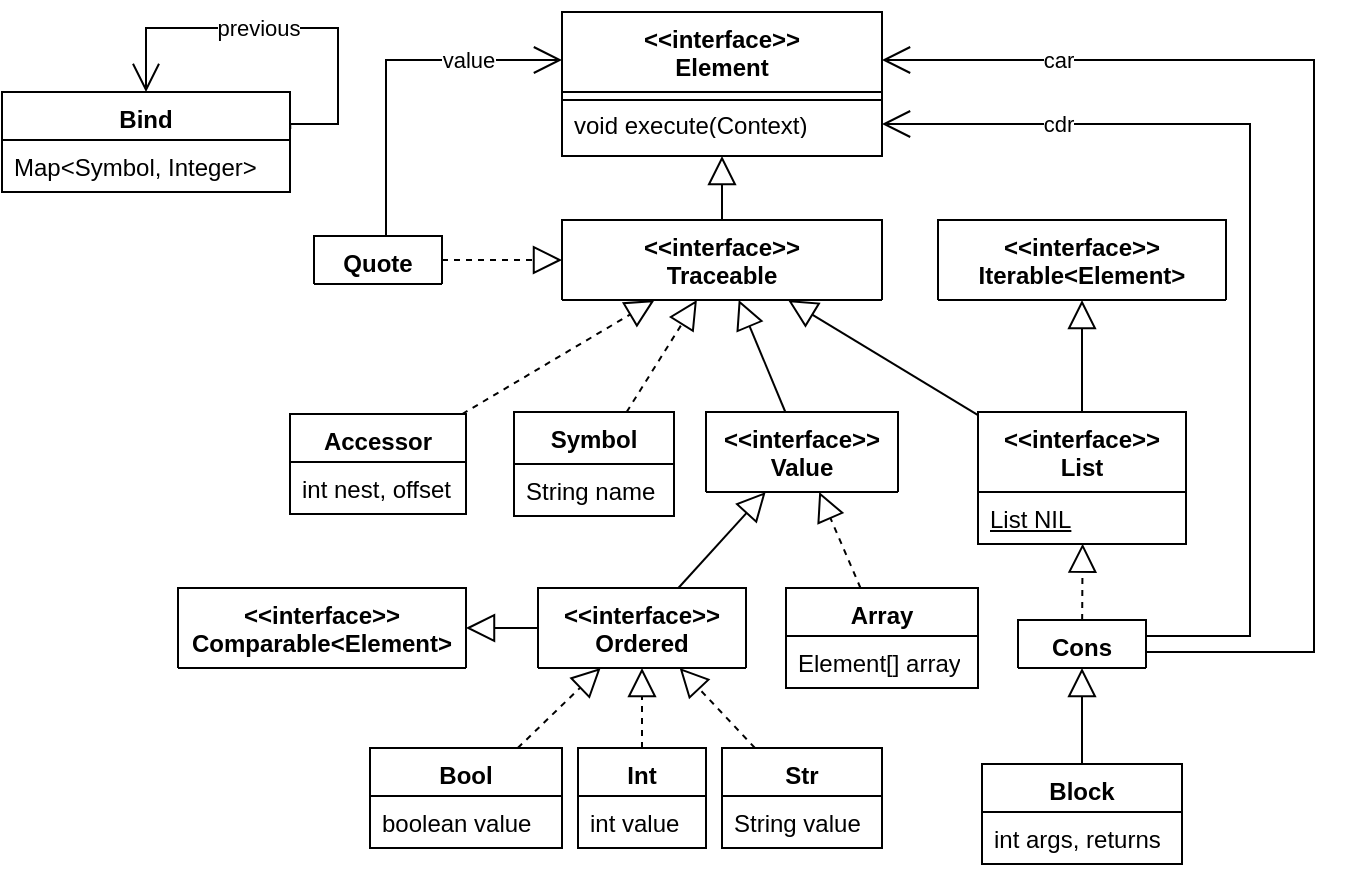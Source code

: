 <mxfile version="22.0.3" type="device" pages="3">
  <diagram id="C5RBs43oDa-KdzZeNtuy" name="クラス図">
    <mxGraphModel dx="714" dy="418" grid="1" gridSize="8" guides="1" tooltips="1" connect="1" arrows="1" fold="1" page="1" pageScale="1" pageWidth="827" pageHeight="1169" math="0" shadow="0">
      <root>
        <mxCell id="WIyWlLk6GJQsqaUBKTNV-0" />
        <mxCell id="WIyWlLk6GJQsqaUBKTNV-1" parent="WIyWlLk6GJQsqaUBKTNV-0" />
        <mxCell id="zkfFHV4jXpPFQw0GAbJ--0" value="&lt;&lt;interface&gt;&gt;&#xa;Element" style="swimlane;fontStyle=1;align=center;verticalAlign=top;childLayout=stackLayout;horizontal=1;startSize=40;horizontalStack=0;resizeParent=1;resizeLast=0;collapsible=1;marginBottom=0;rounded=0;shadow=0;strokeWidth=1;" parent="WIyWlLk6GJQsqaUBKTNV-1" vertex="1">
          <mxGeometry x="368" y="88" width="160" height="72" as="geometry">
            <mxRectangle x="230" y="140" width="160" height="26" as="alternateBounds" />
          </mxGeometry>
        </mxCell>
        <mxCell id="zkfFHV4jXpPFQw0GAbJ--4" value="" style="line;html=1;strokeWidth=1;align=left;verticalAlign=middle;spacingTop=-1;spacingLeft=3;spacingRight=3;rotatable=0;labelPosition=right;points=[];portConstraint=eastwest;" parent="zkfFHV4jXpPFQw0GAbJ--0" vertex="1">
          <mxGeometry y="40" width="160" height="8" as="geometry" />
        </mxCell>
        <mxCell id="zkfFHV4jXpPFQw0GAbJ--5" value="void execute(Context)" style="text;align=left;verticalAlign=middle;spacingLeft=4;spacingRight=4;overflow=hidden;rotatable=0;points=[[0,0.5],[1,0.5]];portConstraint=eastwest;" parent="zkfFHV4jXpPFQw0GAbJ--0" vertex="1">
          <mxGeometry y="48" width="160" height="16" as="geometry" />
        </mxCell>
        <mxCell id="3pnfTVdYuzw61fBSVona-0" value="&lt;&lt;interface&gt;&gt;&#xa;Traceable" style="swimlane;fontStyle=1;align=center;verticalAlign=top;childLayout=stackLayout;horizontal=1;startSize=40;horizontalStack=0;resizeParent=1;resizeLast=0;collapsible=1;marginBottom=0;rounded=0;shadow=0;strokeWidth=1;" parent="WIyWlLk6GJQsqaUBKTNV-1" vertex="1">
          <mxGeometry x="368" y="192" width="160" height="40" as="geometry">
            <mxRectangle x="230" y="140" width="160" height="26" as="alternateBounds" />
          </mxGeometry>
        </mxCell>
        <mxCell id="3pnfTVdYuzw61fBSVona-3" value="" style="endArrow=block;endSize=12;endFill=0;html=1;rounded=0;" parent="WIyWlLk6GJQsqaUBKTNV-1" source="3pnfTVdYuzw61fBSVona-0" target="zkfFHV4jXpPFQw0GAbJ--0" edge="1">
          <mxGeometry x="-1" y="-11" width="160" relative="1" as="geometry">
            <mxPoint x="304" y="216" as="sourcePoint" />
            <mxPoint x="512" y="312" as="targetPoint" />
            <mxPoint x="-4" y="6" as="offset" />
          </mxGeometry>
        </mxCell>
        <mxCell id="3pnfTVdYuzw61fBSVona-5" value="&amp;lt;&amp;lt;interface&amp;gt;&amp;gt;&lt;br&gt;Value" style="swimlane;fontStyle=1;align=center;verticalAlign=top;childLayout=stackLayout;horizontal=1;startSize=48;horizontalStack=0;resizeParent=1;resizeParentMax=0;resizeLast=0;collapsible=1;marginBottom=0;whiteSpace=wrap;html=1;" parent="WIyWlLk6GJQsqaUBKTNV-1" vertex="1">
          <mxGeometry x="440" y="288" width="96" height="40" as="geometry">
            <mxRectangle x="224" y="320" width="72" height="32" as="alternateBounds" />
          </mxGeometry>
        </mxCell>
        <mxCell id="3pnfTVdYuzw61fBSVona-10" value="Symbol" style="swimlane;fontStyle=1;align=center;verticalAlign=top;childLayout=stackLayout;horizontal=1;startSize=26;horizontalStack=0;resizeParent=1;resizeParentMax=0;resizeLast=0;collapsible=1;marginBottom=0;whiteSpace=wrap;html=1;" parent="WIyWlLk6GJQsqaUBKTNV-1" vertex="1">
          <mxGeometry x="344" y="288" width="80" height="52" as="geometry" />
        </mxCell>
        <mxCell id="3pnfTVdYuzw61fBSVona-11" value="String name" style="text;strokeColor=none;fillColor=none;align=left;verticalAlign=top;spacingLeft=4;spacingRight=4;overflow=hidden;rotatable=0;points=[[0,0.5],[1,0.5]];portConstraint=eastwest;whiteSpace=wrap;html=1;" parent="3pnfTVdYuzw61fBSVona-10" vertex="1">
          <mxGeometry y="26" width="80" height="26" as="geometry" />
        </mxCell>
        <mxCell id="3pnfTVdYuzw61fBSVona-14" value="" style="endArrow=block;dashed=1;endFill=0;endSize=12;html=1;rounded=0;" parent="WIyWlLk6GJQsqaUBKTNV-1" source="3pnfTVdYuzw61fBSVona-10" target="3pnfTVdYuzw61fBSVona-0" edge="1">
          <mxGeometry width="160" relative="1" as="geometry">
            <mxPoint x="168" y="328" as="sourcePoint" />
            <mxPoint x="276" y="275" as="targetPoint" />
          </mxGeometry>
        </mxCell>
        <mxCell id="3pnfTVdYuzw61fBSVona-15" value="Quote" style="swimlane;fontStyle=1;align=center;verticalAlign=top;childLayout=stackLayout;horizontal=1;startSize=34;horizontalStack=0;resizeParent=1;resizeParentMax=0;resizeLast=0;collapsible=1;marginBottom=0;whiteSpace=wrap;html=1;" parent="WIyWlLk6GJQsqaUBKTNV-1" vertex="1">
          <mxGeometry x="244" y="200" width="64" height="24" as="geometry">
            <mxRectangle x="224" y="320" width="72" height="32" as="alternateBounds" />
          </mxGeometry>
        </mxCell>
        <mxCell id="3pnfTVdYuzw61fBSVona-17" value="Array" style="swimlane;fontStyle=1;align=center;verticalAlign=top;childLayout=stackLayout;horizontal=1;startSize=24;horizontalStack=0;resizeParent=1;resizeParentMax=0;resizeLast=0;collapsible=1;marginBottom=0;whiteSpace=wrap;html=1;" parent="WIyWlLk6GJQsqaUBKTNV-1" vertex="1">
          <mxGeometry x="480" y="376" width="96" height="50" as="geometry">
            <mxRectangle x="224" y="320" width="72" height="32" as="alternateBounds" />
          </mxGeometry>
        </mxCell>
        <mxCell id="3pnfTVdYuzw61fBSVona-19" value="Element[] array" style="text;strokeColor=none;fillColor=none;align=left;verticalAlign=top;spacingLeft=4;spacingRight=4;overflow=hidden;rotatable=0;points=[[0,0.5],[1,0.5]];portConstraint=eastwest;whiteSpace=wrap;html=1;" parent="3pnfTVdYuzw61fBSVona-17" vertex="1">
          <mxGeometry y="24" width="96" height="26" as="geometry" />
        </mxCell>
        <mxCell id="3pnfTVdYuzw61fBSVona-20" value="Bool" style="swimlane;fontStyle=1;align=center;verticalAlign=top;childLayout=stackLayout;horizontal=1;startSize=24;horizontalStack=0;resizeParent=1;resizeParentMax=0;resizeLast=0;collapsible=1;marginBottom=0;whiteSpace=wrap;html=1;" parent="WIyWlLk6GJQsqaUBKTNV-1" vertex="1">
          <mxGeometry x="272" y="456" width="96" height="50" as="geometry">
            <mxRectangle x="224" y="320" width="72" height="32" as="alternateBounds" />
          </mxGeometry>
        </mxCell>
        <mxCell id="3pnfTVdYuzw61fBSVona-21" value="boolean value" style="text;strokeColor=none;fillColor=none;align=left;verticalAlign=top;spacingLeft=4;spacingRight=4;overflow=hidden;rotatable=0;points=[[0,0.5],[1,0.5]];portConstraint=eastwest;whiteSpace=wrap;html=1;" parent="3pnfTVdYuzw61fBSVona-20" vertex="1">
          <mxGeometry y="24" width="96" height="26" as="geometry" />
        </mxCell>
        <mxCell id="3pnfTVdYuzw61fBSVona-22" value="" style="endArrow=block;endSize=12;endFill=0;html=1;rounded=0;" parent="WIyWlLk6GJQsqaUBKTNV-1" source="3pnfTVdYuzw61fBSVona-23" target="3pnfTVdYuzw61fBSVona-5" edge="1">
          <mxGeometry x="-1" y="-11" width="160" relative="1" as="geometry">
            <mxPoint x="454" y="384" as="sourcePoint" />
            <mxPoint x="454" y="352" as="targetPoint" />
            <mxPoint x="-4" y="6" as="offset" />
          </mxGeometry>
        </mxCell>
        <mxCell id="3pnfTVdYuzw61fBSVona-23" value="&lt;&lt;interface&gt;&gt;&#xa;Ordered" style="swimlane;fontStyle=1;align=center;verticalAlign=top;childLayout=stackLayout;horizontal=1;startSize=40;horizontalStack=0;resizeParent=1;resizeLast=0;collapsible=1;marginBottom=0;rounded=0;shadow=0;strokeWidth=1;" parent="WIyWlLk6GJQsqaUBKTNV-1" vertex="1">
          <mxGeometry x="356" y="376" width="104" height="40" as="geometry">
            <mxRectangle x="230" y="140" width="160" height="26" as="alternateBounds" />
          </mxGeometry>
        </mxCell>
        <mxCell id="3pnfTVdYuzw61fBSVona-24" value="" style="endArrow=block;dashed=1;endFill=0;endSize=12;html=1;rounded=0;" parent="WIyWlLk6GJQsqaUBKTNV-1" source="3pnfTVdYuzw61fBSVona-25" target="3pnfTVdYuzw61fBSVona-23" edge="1">
          <mxGeometry width="160" relative="1" as="geometry">
            <mxPoint x="296" y="320" as="sourcePoint" />
            <mxPoint x="424" y="424" as="targetPoint" />
          </mxGeometry>
        </mxCell>
        <mxCell id="3pnfTVdYuzw61fBSVona-25" value="Int" style="swimlane;fontStyle=1;align=center;verticalAlign=top;childLayout=stackLayout;horizontal=1;startSize=24;horizontalStack=0;resizeParent=1;resizeParentMax=0;resizeLast=0;collapsible=1;marginBottom=0;whiteSpace=wrap;html=1;" parent="WIyWlLk6GJQsqaUBKTNV-1" vertex="1">
          <mxGeometry x="376" y="456" width="64" height="50" as="geometry">
            <mxRectangle x="224" y="320" width="72" height="32" as="alternateBounds" />
          </mxGeometry>
        </mxCell>
        <mxCell id="3pnfTVdYuzw61fBSVona-26" value="int value" style="text;strokeColor=none;fillColor=none;align=left;verticalAlign=top;spacingLeft=4;spacingRight=4;overflow=hidden;rotatable=0;points=[[0,0.5],[1,0.5]];portConstraint=eastwest;whiteSpace=wrap;html=1;" parent="3pnfTVdYuzw61fBSVona-25" vertex="1">
          <mxGeometry y="24" width="64" height="26" as="geometry" />
        </mxCell>
        <mxCell id="3pnfTVdYuzw61fBSVona-27" value="Str" style="swimlane;fontStyle=1;align=center;verticalAlign=top;childLayout=stackLayout;horizontal=1;startSize=24;horizontalStack=0;resizeParent=1;resizeParentMax=0;resizeLast=0;collapsible=1;marginBottom=0;whiteSpace=wrap;html=1;" parent="WIyWlLk6GJQsqaUBKTNV-1" vertex="1">
          <mxGeometry x="448" y="456" width="80" height="50" as="geometry">
            <mxRectangle x="224" y="320" width="72" height="32" as="alternateBounds" />
          </mxGeometry>
        </mxCell>
        <mxCell id="3pnfTVdYuzw61fBSVona-28" value="String value" style="text;strokeColor=none;fillColor=none;align=left;verticalAlign=top;spacingLeft=4;spacingRight=4;overflow=hidden;rotatable=0;points=[[0,0.5],[1,0.5]];portConstraint=eastwest;whiteSpace=wrap;html=1;" parent="3pnfTVdYuzw61fBSVona-27" vertex="1">
          <mxGeometry y="24" width="80" height="26" as="geometry" />
        </mxCell>
        <mxCell id="3pnfTVdYuzw61fBSVona-30" value="" style="endArrow=block;endSize=12;endFill=0;html=1;rounded=0;" parent="WIyWlLk6GJQsqaUBKTNV-1" source="3pnfTVdYuzw61fBSVona-5" target="3pnfTVdYuzw61fBSVona-0" edge="1">
          <mxGeometry x="-1" y="-11" width="160" relative="1" as="geometry">
            <mxPoint x="436" y="392" as="sourcePoint" />
            <mxPoint x="336" y="336" as="targetPoint" />
            <mxPoint x="-4" y="6" as="offset" />
          </mxGeometry>
        </mxCell>
        <mxCell id="3pnfTVdYuzw61fBSVona-31" value="" style="endArrow=block;dashed=1;endFill=0;endSize=12;html=1;rounded=0;" parent="WIyWlLk6GJQsqaUBKTNV-1" source="3pnfTVdYuzw61fBSVona-17" target="3pnfTVdYuzw61fBSVona-5" edge="1">
          <mxGeometry width="160" relative="1" as="geometry">
            <mxPoint x="612" y="288" as="sourcePoint" />
            <mxPoint x="505" y="249" as="targetPoint" />
          </mxGeometry>
        </mxCell>
        <mxCell id="3pnfTVdYuzw61fBSVona-32" value="" style="endArrow=block;dashed=1;endFill=0;endSize=12;html=1;rounded=0;" parent="WIyWlLk6GJQsqaUBKTNV-1" source="3pnfTVdYuzw61fBSVona-15" target="3pnfTVdYuzw61fBSVona-0" edge="1">
          <mxGeometry width="160" relative="1" as="geometry">
            <mxPoint x="478" y="304" as="sourcePoint" />
            <mxPoint x="371" y="265" as="targetPoint" />
          </mxGeometry>
        </mxCell>
        <mxCell id="3pnfTVdYuzw61fBSVona-33" value="" style="endArrow=block;dashed=1;endFill=0;endSize=12;html=1;rounded=0;" parent="WIyWlLk6GJQsqaUBKTNV-1" source="3pnfTVdYuzw61fBSVona-20" target="3pnfTVdYuzw61fBSVona-23" edge="1">
          <mxGeometry width="160" relative="1" as="geometry">
            <mxPoint x="420" y="464" as="sourcePoint" />
            <mxPoint x="420" y="424" as="targetPoint" />
          </mxGeometry>
        </mxCell>
        <mxCell id="3pnfTVdYuzw61fBSVona-34" value="" style="endArrow=block;dashed=1;endFill=0;endSize=12;html=1;rounded=0;" parent="WIyWlLk6GJQsqaUBKTNV-1" source="3pnfTVdYuzw61fBSVona-27" target="3pnfTVdYuzw61fBSVona-23" edge="1">
          <mxGeometry width="160" relative="1" as="geometry">
            <mxPoint x="420" y="464" as="sourcePoint" />
            <mxPoint x="420" y="424" as="targetPoint" />
          </mxGeometry>
        </mxCell>
        <mxCell id="3pnfTVdYuzw61fBSVona-35" value="value" style="endArrow=open;html=1;endSize=12;startArrow=none;startSize=14;startFill=0;edgeStyle=orthogonalEdgeStyle;rounded=0;" parent="WIyWlLk6GJQsqaUBKTNV-1" source="3pnfTVdYuzw61fBSVona-15" target="zkfFHV4jXpPFQw0GAbJ--0" edge="1">
          <mxGeometry x="0.463" relative="1" as="geometry">
            <mxPoint x="192" y="208" as="sourcePoint" />
            <mxPoint x="296" y="112" as="targetPoint" />
            <Array as="points">
              <mxPoint x="280" y="112" />
            </Array>
            <mxPoint as="offset" />
          </mxGeometry>
        </mxCell>
        <mxCell id="3pnfTVdYuzw61fBSVona-40" value="&lt;&lt;interface&gt;&gt;&#xa;List" style="swimlane;fontStyle=1;align=center;verticalAlign=top;childLayout=stackLayout;horizontal=1;startSize=40;horizontalStack=0;resizeParent=1;resizeLast=0;collapsible=1;marginBottom=0;rounded=0;shadow=0;strokeWidth=1;" parent="WIyWlLk6GJQsqaUBKTNV-1" vertex="1">
          <mxGeometry x="576" y="288" width="104" height="66" as="geometry">
            <mxRectangle x="230" y="140" width="160" height="26" as="alternateBounds" />
          </mxGeometry>
        </mxCell>
        <mxCell id="3pnfTVdYuzw61fBSVona-42" value="&lt;u&gt;List NIL&lt;/u&gt;" style="text;strokeColor=none;fillColor=none;align=left;verticalAlign=top;spacingLeft=4;spacingRight=4;overflow=hidden;rotatable=0;points=[[0,0.5],[1,0.5]];portConstraint=eastwest;whiteSpace=wrap;html=1;" parent="3pnfTVdYuzw61fBSVona-40" vertex="1">
          <mxGeometry y="40" width="104" height="26" as="geometry" />
        </mxCell>
        <mxCell id="3pnfTVdYuzw61fBSVona-41" value="" style="endArrow=block;endSize=12;endFill=0;html=1;rounded=0;" parent="WIyWlLk6GJQsqaUBKTNV-1" source="3pnfTVdYuzw61fBSVona-40" target="3pnfTVdYuzw61fBSVona-0" edge="1">
          <mxGeometry x="-1" y="-11" width="160" relative="1" as="geometry">
            <mxPoint x="312" y="296" as="sourcePoint" />
            <mxPoint x="520" y="280" as="targetPoint" />
            <mxPoint x="-4" y="6" as="offset" />
          </mxGeometry>
        </mxCell>
        <mxCell id="3pnfTVdYuzw61fBSVona-43" value="Cons" style="swimlane;fontStyle=1;align=center;verticalAlign=top;childLayout=stackLayout;horizontal=1;startSize=34;horizontalStack=0;resizeParent=1;resizeParentMax=0;resizeLast=0;collapsible=1;marginBottom=0;whiteSpace=wrap;html=1;" parent="WIyWlLk6GJQsqaUBKTNV-1" vertex="1">
          <mxGeometry x="596" y="392" width="64" height="24" as="geometry">
            <mxRectangle x="224" y="320" width="72" height="32" as="alternateBounds" />
          </mxGeometry>
        </mxCell>
        <mxCell id="3pnfTVdYuzw61fBSVona-44" value="" style="endArrow=block;dashed=1;endFill=0;endSize=12;html=1;rounded=0;entryX=0.503;entryY=0.994;entryDx=0;entryDy=0;entryPerimeter=0;" parent="WIyWlLk6GJQsqaUBKTNV-1" source="3pnfTVdYuzw61fBSVona-43" target="3pnfTVdYuzw61fBSVona-42" edge="1">
          <mxGeometry width="160" relative="1" as="geometry">
            <mxPoint x="536" y="472" as="sourcePoint" />
            <mxPoint x="462" y="432" as="targetPoint" />
          </mxGeometry>
        </mxCell>
        <mxCell id="3pnfTVdYuzw61fBSVona-45" value="cdr" style="endArrow=open;html=1;endSize=12;startArrow=none;startSize=14;startFill=0;edgeStyle=orthogonalEdgeStyle;rounded=0;" parent="WIyWlLk6GJQsqaUBKTNV-1" source="3pnfTVdYuzw61fBSVona-43" target="zkfFHV4jXpPFQw0GAbJ--0" edge="1">
          <mxGeometry x="0.642" relative="1" as="geometry">
            <mxPoint x="184" y="404" as="sourcePoint" />
            <mxPoint x="232" y="144" as="targetPoint" />
            <Array as="points">
              <mxPoint x="712" y="400" />
              <mxPoint x="712" y="144" />
            </Array>
            <mxPoint as="offset" />
          </mxGeometry>
        </mxCell>
        <mxCell id="3pnfTVdYuzw61fBSVona-47" value="car" style="endArrow=open;html=1;endSize=12;startArrow=none;startSize=14;startFill=0;edgeStyle=orthogonalEdgeStyle;rounded=0;" parent="WIyWlLk6GJQsqaUBKTNV-1" source="3pnfTVdYuzw61fBSVona-43" target="zkfFHV4jXpPFQw0GAbJ--0" edge="1">
          <mxGeometry x="0.705" relative="1" as="geometry">
            <mxPoint x="660" y="398.0" as="sourcePoint" />
            <mxPoint x="512" y="112" as="targetPoint" />
            <Array as="points">
              <mxPoint x="744" y="408" />
              <mxPoint x="744" y="112" />
            </Array>
            <mxPoint as="offset" />
          </mxGeometry>
        </mxCell>
        <mxCell id="3pnfTVdYuzw61fBSVona-49" value="Block" style="swimlane;fontStyle=1;align=center;verticalAlign=top;childLayout=stackLayout;horizontal=1;startSize=24;horizontalStack=0;resizeParent=1;resizeParentMax=0;resizeLast=0;collapsible=1;marginBottom=0;whiteSpace=wrap;html=1;" parent="WIyWlLk6GJQsqaUBKTNV-1" vertex="1">
          <mxGeometry x="578" y="464" width="100" height="50" as="geometry">
            <mxRectangle x="224" y="320" width="72" height="32" as="alternateBounds" />
          </mxGeometry>
        </mxCell>
        <mxCell id="3pnfTVdYuzw61fBSVona-50" value="int args, returns" style="text;strokeColor=none;fillColor=none;align=left;verticalAlign=top;spacingLeft=4;spacingRight=4;overflow=hidden;rotatable=0;points=[[0,0.5],[1,0.5]];portConstraint=eastwest;whiteSpace=wrap;html=1;" parent="3pnfTVdYuzw61fBSVona-49" vertex="1">
          <mxGeometry y="24" width="100" height="26" as="geometry" />
        </mxCell>
        <mxCell id="3pnfTVdYuzw61fBSVona-51" value="" style="endArrow=block;endSize=12;endFill=0;html=1;rounded=0;" parent="WIyWlLk6GJQsqaUBKTNV-1" source="3pnfTVdYuzw61fBSVona-49" target="3pnfTVdYuzw61fBSVona-43" edge="1">
          <mxGeometry x="-1" y="-11" width="160" relative="1" as="geometry">
            <mxPoint x="436" y="392" as="sourcePoint" />
            <mxPoint x="336" y="336" as="targetPoint" />
            <mxPoint x="-4" y="6" as="offset" />
          </mxGeometry>
        </mxCell>
        <mxCell id="3pnfTVdYuzw61fBSVona-52" value="&lt;&lt;interface&gt;&gt;&#xa;Iterable&lt;Element&gt;" style="swimlane;fontStyle=1;align=center;verticalAlign=top;childLayout=stackLayout;horizontal=1;startSize=40;horizontalStack=0;resizeParent=1;resizeLast=0;collapsible=1;marginBottom=0;rounded=0;shadow=0;strokeWidth=1;" parent="WIyWlLk6GJQsqaUBKTNV-1" vertex="1">
          <mxGeometry x="556" y="192" width="144" height="40" as="geometry">
            <mxRectangle x="230" y="140" width="160" height="26" as="alternateBounds" />
          </mxGeometry>
        </mxCell>
        <mxCell id="3pnfTVdYuzw61fBSVona-53" value="" style="endArrow=block;endSize=12;endFill=0;html=1;rounded=0;" parent="WIyWlLk6GJQsqaUBKTNV-1" source="3pnfTVdYuzw61fBSVona-40" target="3pnfTVdYuzw61fBSVona-52" edge="1">
          <mxGeometry x="-1" y="-11" width="160" relative="1" as="geometry">
            <mxPoint x="584" y="304" as="sourcePoint" />
            <mxPoint x="482" y="272" as="targetPoint" />
            <mxPoint x="-4" y="6" as="offset" />
          </mxGeometry>
        </mxCell>
        <mxCell id="3pnfTVdYuzw61fBSVona-54" value="&lt;&lt;interface&gt;&gt;&#xa;Comparable&lt;Element&gt;" style="swimlane;fontStyle=1;align=center;verticalAlign=top;childLayout=stackLayout;horizontal=1;startSize=40;horizontalStack=0;resizeParent=1;resizeLast=0;collapsible=1;marginBottom=0;rounded=0;shadow=0;strokeWidth=1;" parent="WIyWlLk6GJQsqaUBKTNV-1" vertex="1">
          <mxGeometry x="176" y="376" width="144" height="40" as="geometry">
            <mxRectangle x="230" y="140" width="160" height="26" as="alternateBounds" />
          </mxGeometry>
        </mxCell>
        <mxCell id="3pnfTVdYuzw61fBSVona-55" value="" style="endArrow=block;endSize=12;endFill=0;html=1;rounded=0;entryX=1;entryY=0.5;entryDx=0;entryDy=0;" parent="WIyWlLk6GJQsqaUBKTNV-1" source="3pnfTVdYuzw61fBSVona-23" target="3pnfTVdYuzw61fBSVona-54" edge="1">
          <mxGeometry x="-1" y="-11" width="160" relative="1" as="geometry">
            <mxPoint x="473" y="384" as="sourcePoint" />
            <mxPoint x="312" y="396.0" as="targetPoint" />
            <mxPoint x="-4" y="6" as="offset" />
          </mxGeometry>
        </mxCell>
        <mxCell id="3pnfTVdYuzw61fBSVona-56" value="Accessor" style="swimlane;fontStyle=1;align=center;verticalAlign=top;childLayout=stackLayout;horizontal=1;startSize=24;horizontalStack=0;resizeParent=1;resizeParentMax=0;resizeLast=0;collapsible=1;marginBottom=0;whiteSpace=wrap;html=1;" parent="WIyWlLk6GJQsqaUBKTNV-1" vertex="1">
          <mxGeometry x="232" y="289" width="88" height="50" as="geometry">
            <mxRectangle x="224" y="320" width="72" height="32" as="alternateBounds" />
          </mxGeometry>
        </mxCell>
        <mxCell id="3pnfTVdYuzw61fBSVona-57" value="int nest, offset" style="text;strokeColor=none;fillColor=none;align=left;verticalAlign=top;spacingLeft=4;spacingRight=4;overflow=hidden;rotatable=0;points=[[0,0.5],[1,0.5]];portConstraint=eastwest;whiteSpace=wrap;html=1;" parent="3pnfTVdYuzw61fBSVona-56" vertex="1">
          <mxGeometry y="24" width="88" height="26" as="geometry" />
        </mxCell>
        <mxCell id="3pnfTVdYuzw61fBSVona-59" value="" style="endArrow=block;dashed=1;endFill=0;endSize=12;html=1;rounded=0;" parent="WIyWlLk6GJQsqaUBKTNV-1" source="3pnfTVdYuzw61fBSVona-56" target="3pnfTVdYuzw61fBSVona-0" edge="1">
          <mxGeometry width="160" relative="1" as="geometry">
            <mxPoint x="375" y="288" as="sourcePoint" />
            <mxPoint x="432" y="240" as="targetPoint" />
          </mxGeometry>
        </mxCell>
        <mxCell id="ofhQXYFGQZZ6FZqQlk_G-1" value="Bind" style="swimlane;fontStyle=1;align=center;verticalAlign=top;childLayout=stackLayout;horizontal=1;startSize=24;horizontalStack=0;resizeParent=1;resizeParentMax=0;resizeLast=0;collapsible=1;marginBottom=0;whiteSpace=wrap;html=1;" vertex="1" parent="WIyWlLk6GJQsqaUBKTNV-1">
          <mxGeometry x="88" y="128" width="144" height="50" as="geometry">
            <mxRectangle x="224" y="320" width="72" height="32" as="alternateBounds" />
          </mxGeometry>
        </mxCell>
        <mxCell id="ofhQXYFGQZZ6FZqQlk_G-2" value="Map&amp;lt;Symbol, Integer&amp;gt;" style="text;strokeColor=none;fillColor=none;align=left;verticalAlign=top;spacingLeft=4;spacingRight=4;overflow=hidden;rotatable=0;points=[[0,0.5],[1,0.5]];portConstraint=eastwest;whiteSpace=wrap;html=1;" vertex="1" parent="ofhQXYFGQZZ6FZqQlk_G-1">
          <mxGeometry y="24" width="144" height="26" as="geometry" />
        </mxCell>
        <mxCell id="ofhQXYFGQZZ6FZqQlk_G-6" value="previous" style="endArrow=open;html=1;endSize=12;startArrow=none;startSize=14;startFill=0;edgeStyle=orthogonalEdgeStyle;rounded=0;exitX=1.001;exitY=0.371;exitDx=0;exitDy=0;exitPerimeter=0;entryX=0.5;entryY=0;entryDx=0;entryDy=0;" edge="1" parent="WIyWlLk6GJQsqaUBKTNV-1" source="ofhQXYFGQZZ6FZqQlk_G-1" target="ofhQXYFGQZZ6FZqQlk_G-1">
          <mxGeometry x="0.131" relative="1" as="geometry">
            <mxPoint x="231.712" y="105.45" as="sourcePoint" />
            <mxPoint x="160" y="88" as="targetPoint" />
            <Array as="points">
              <mxPoint x="232" y="144" />
              <mxPoint x="256" y="144" />
              <mxPoint x="256" y="96" />
              <mxPoint x="160" y="96" />
            </Array>
            <mxPoint as="offset" />
          </mxGeometry>
        </mxCell>
      </root>
    </mxGraphModel>
  </diagram>
  <diagram id="CDCl794eeh2Oqesb12Gs" name="フレーム">
    <mxGraphModel dx="1050" dy="629" grid="1" gridSize="8" guides="1" tooltips="1" connect="1" arrows="1" fold="1" page="1" pageScale="1" pageWidth="827" pageHeight="1169" math="0" shadow="0">
      <root>
        <mxCell id="0" />
        <mxCell id="1" parent="0" />
        <mxCell id="ZfCai-Q01_bB9SJioKq6-1" value="" style="rounded=0;whiteSpace=wrap;html=1;" parent="1" vertex="1">
          <mxGeometry x="32" y="32" width="160" height="32" as="geometry" />
        </mxCell>
        <mxCell id="ZfCai-Q01_bB9SJioKq6-2" value="評価領域" style="rounded=0;whiteSpace=wrap;html=1;" parent="1" vertex="1">
          <mxGeometry x="32" y="64" width="160" height="32" as="geometry" />
        </mxCell>
        <mxCell id="ZfCai-Q01_bB9SJioKq6-3" value="ローカル変数領域１" style="rounded=0;whiteSpace=wrap;html=1;" parent="1" vertex="1">
          <mxGeometry x="32" y="96" width="160" height="32" as="geometry" />
        </mxCell>
        <mxCell id="ZfCai-Q01_bB9SJioKq6-4" value="self１" style="rounded=0;whiteSpace=wrap;html=1;" parent="1" vertex="1">
          <mxGeometry x="32" y="128" width="160" height="32" as="geometry" />
        </mxCell>
        <mxCell id="ZfCai-Q01_bB9SJioKq6-5" value="旧フレームポインタ" style="rounded=0;whiteSpace=wrap;html=1;" parent="1" vertex="1">
          <mxGeometry x="32" y="160" width="160" height="32" as="geometry" />
        </mxCell>
        <mxCell id="ZfCai-Q01_bB9SJioKq6-6" value="引数領域１" style="rounded=0;whiteSpace=wrap;html=1;" parent="1" vertex="1">
          <mxGeometry x="32" y="192" width="160" height="32" as="geometry" />
        </mxCell>
        <mxCell id="ZfCai-Q01_bB9SJioKq6-7" value="ローカル変数領域２" style="rounded=0;whiteSpace=wrap;html=1;" parent="1" vertex="1">
          <mxGeometry x="32" y="256" width="160" height="32" as="geometry" />
        </mxCell>
        <mxCell id="ZfCai-Q01_bB9SJioKq6-8" value="self２" style="rounded=0;whiteSpace=wrap;html=1;" parent="1" vertex="1">
          <mxGeometry x="32" y="288" width="160" height="32" as="geometry" />
        </mxCell>
        <mxCell id="ZfCai-Q01_bB9SJioKq6-9" value="旧フレームポインタ" style="rounded=0;whiteSpace=wrap;html=1;" parent="1" vertex="1">
          <mxGeometry x="32" y="320" width="160" height="32" as="geometry" />
        </mxCell>
        <mxCell id="ZfCai-Q01_bB9SJioKq6-10" value="評価領域２" style="rounded=0;whiteSpace=wrap;html=1;" parent="1" vertex="1">
          <mxGeometry x="32" y="224" width="160" height="32" as="geometry" />
        </mxCell>
        <mxCell id="ZfCai-Q01_bB9SJioKq6-11" value="fp" style="text;html=1;strokeColor=none;fillColor=none;align=left;verticalAlign=middle;whiteSpace=wrap;rounded=0;spacingLeft=4;spacing=4;" parent="1" vertex="1">
          <mxGeometry x="224" y="160" width="80" height="32" as="geometry" />
        </mxCell>
        <mxCell id="ZfCai-Q01_bB9SJioKq6-12" value="" style="endArrow=classic;html=1;rounded=0;entryX=1;entryY=0.5;entryDx=0;entryDy=0;" parent="1" source="ZfCai-Q01_bB9SJioKq6-11" target="ZfCai-Q01_bB9SJioKq6-5" edge="1">
          <mxGeometry width="50" height="50" relative="1" as="geometry">
            <mxPoint x="368" y="378" as="sourcePoint" />
            <mxPoint x="200" y="144" as="targetPoint" />
          </mxGeometry>
        </mxCell>
        <mxCell id="ZfCai-Q01_bB9SJioKq6-13" value="" style="endArrow=classic;html=1;rounded=0;entryX=0;entryY=0.5;entryDx=0;entryDy=0;exitX=0;exitY=0.5;exitDx=0;exitDy=0;edgeStyle=orthogonalEdgeStyle;" parent="1" source="ZfCai-Q01_bB9SJioKq6-5" target="ZfCai-Q01_bB9SJioKq6-9" edge="1">
          <mxGeometry width="50" height="50" relative="1" as="geometry">
            <mxPoint x="368" y="378" as="sourcePoint" />
            <mxPoint x="418" y="328" as="targetPoint" />
            <Array as="points">
              <mxPoint x="8" y="176" />
              <mxPoint x="8" y="336" />
            </Array>
          </mxGeometry>
        </mxCell>
        <mxCell id="ZfCai-Q01_bB9SJioKq6-14" value="sp" style="text;html=1;strokeColor=none;fillColor=none;align=left;verticalAlign=middle;whiteSpace=wrap;rounded=0;spacingLeft=4;spacing=4;" parent="1" vertex="1">
          <mxGeometry x="224" y="32" width="80" height="32" as="geometry" />
        </mxCell>
        <mxCell id="ZfCai-Q01_bB9SJioKq6-15" value="" style="endArrow=classic;html=1;rounded=0;" parent="1" source="ZfCai-Q01_bB9SJioKq6-14" edge="1">
          <mxGeometry width="50" height="50" relative="1" as="geometry">
            <mxPoint x="368" y="250" as="sourcePoint" />
            <mxPoint x="192" y="48" as="targetPoint" />
          </mxGeometry>
        </mxCell>
      </root>
    </mxGraphModel>
  </diagram>
  <diagram id="eIWigau7KSMFzeI1TgT1" name="引数とローカル変数">
    <mxGraphModel dx="1050" dy="629" grid="1" gridSize="8" guides="1" tooltips="1" connect="1" arrows="1" fold="1" page="1" pageScale="1" pageWidth="827" pageHeight="1169" math="0" shadow="0">
      <root>
        <mxCell id="0" />
        <mxCell id="1" parent="0" />
        <mxCell id="unDJFiu1dfvp72URpmJ9-1" value="" style="rounded=0;whiteSpace=wrap;html=1;" parent="1" vertex="1">
          <mxGeometry x="160" y="32" width="160" height="32" as="geometry" />
        </mxCell>
        <mxCell id="unDJFiu1dfvp72URpmJ9-2" value="評価領域" style="rounded=0;whiteSpace=wrap;html=1;" parent="1" vertex="1">
          <mxGeometry x="160" y="64" width="160" height="32" as="geometry" />
        </mxCell>
        <mxCell id="unDJFiu1dfvp72URpmJ9-3" value="L1" style="rounded=0;whiteSpace=wrap;html=1;" parent="1" vertex="1">
          <mxGeometry x="160" y="128" width="160" height="32" as="geometry" />
        </mxCell>
        <mxCell id="unDJFiu1dfvp72URpmJ9-4" value="self" style="rounded=0;whiteSpace=wrap;html=1;" parent="1" vertex="1">
          <mxGeometry x="160" y="160" width="160" height="32" as="geometry" />
        </mxCell>
        <mxCell id="unDJFiu1dfvp72URpmJ9-5" value="旧フレームポインタ" style="rounded=0;whiteSpace=wrap;html=1;" parent="1" vertex="1">
          <mxGeometry x="160" y="192" width="160" height="32" as="geometry" />
        </mxCell>
        <mxCell id="unDJFiu1dfvp72URpmJ9-6" value="A1" style="rounded=0;whiteSpace=wrap;html=1;" parent="1" vertex="1">
          <mxGeometry x="160" y="224" width="160" height="32" as="geometry" />
        </mxCell>
        <mxCell id="unDJFiu1dfvp72URpmJ9-10" value="A2" style="rounded=0;whiteSpace=wrap;html=1;" parent="1" vertex="1">
          <mxGeometry x="160" y="256" width="160" height="32" as="geometry" />
        </mxCell>
        <mxCell id="unDJFiu1dfvp72URpmJ9-16" style="edgeStyle=orthogonalEdgeStyle;rounded=0;orthogonalLoop=1;jettySize=auto;html=1;" parent="1" source="unDJFiu1dfvp72URpmJ9-11" target="unDJFiu1dfvp72URpmJ9-5" edge="1">
          <mxGeometry relative="1" as="geometry" />
        </mxCell>
        <mxCell id="unDJFiu1dfvp72URpmJ9-11" value="fp" style="text;html=1;strokeColor=none;fillColor=none;align=left;verticalAlign=middle;whiteSpace=wrap;rounded=0;spacingLeft=4;spacing=4;" parent="1" vertex="1">
          <mxGeometry x="352" y="192" width="80" height="32" as="geometry" />
        </mxCell>
        <mxCell id="unDJFiu1dfvp72URpmJ9-12" value="" style="endArrow=classic;html=1;rounded=0;entryX=1;entryY=0.5;entryDx=0;entryDy=0;" parent="1" source="unDJFiu1dfvp72URpmJ9-11" target="unDJFiu1dfvp72URpmJ9-5" edge="1">
          <mxGeometry width="50" height="50" relative="1" as="geometry">
            <mxPoint x="496" y="410" as="sourcePoint" />
            <mxPoint x="328" y="176" as="targetPoint" />
          </mxGeometry>
        </mxCell>
        <mxCell id="unDJFiu1dfvp72URpmJ9-14" value="sp" style="text;html=1;strokeColor=none;fillColor=none;align=left;verticalAlign=middle;whiteSpace=wrap;rounded=0;spacingLeft=4;spacing=4;" parent="1" vertex="1">
          <mxGeometry x="352" y="32" width="80" height="32" as="geometry" />
        </mxCell>
        <mxCell id="unDJFiu1dfvp72URpmJ9-15" value="" style="endArrow=classic;html=1;rounded=0;" parent="1" source="unDJFiu1dfvp72URpmJ9-14" target="unDJFiu1dfvp72URpmJ9-1" edge="1">
          <mxGeometry width="50" height="50" relative="1" as="geometry">
            <mxPoint x="352" y="48" as="sourcePoint" />
            <mxPoint x="320" y="48" as="targetPoint" />
          </mxGeometry>
        </mxCell>
        <mxCell id="unDJFiu1dfvp72URpmJ9-17" value="L2" style="rounded=0;whiteSpace=wrap;html=1;" parent="1" vertex="1">
          <mxGeometry x="160" y="96" width="160" height="32" as="geometry" />
        </mxCell>
        <mxCell id="unDJFiu1dfvp72URpmJ9-18" value="stack[fp - 1]" style="text;html=1;strokeColor=none;fillColor=none;align=left;verticalAlign=middle;whiteSpace=wrap;rounded=0;spacingLeft=4;spacing=4;" parent="1" vertex="1">
          <mxGeometry x="72" y="224" width="80" height="32" as="geometry" />
        </mxCell>
        <mxCell id="unDJFiu1dfvp72URpmJ9-19" value="stack[fp - 2]" style="text;html=1;strokeColor=none;fillColor=none;align=left;verticalAlign=middle;whiteSpace=wrap;rounded=0;spacingLeft=4;spacing=4;" parent="1" vertex="1">
          <mxGeometry x="72" y="256" width="80" height="32" as="geometry" />
        </mxCell>
        <mxCell id="unDJFiu1dfvp72URpmJ9-20" value="stack[fp + 2]" style="text;html=1;strokeColor=none;fillColor=none;align=left;verticalAlign=middle;whiteSpace=wrap;rounded=0;spacingLeft=4;spacing=4;" parent="1" vertex="1">
          <mxGeometry x="72" y="128" width="80" height="32" as="geometry" />
        </mxCell>
        <mxCell id="unDJFiu1dfvp72URpmJ9-21" value="stack[fp + 1]" style="text;html=1;strokeColor=none;fillColor=none;align=left;verticalAlign=middle;whiteSpace=wrap;rounded=0;spacingLeft=4;spacing=4;" parent="1" vertex="1">
          <mxGeometry x="72" y="160" width="80" height="32" as="geometry" />
        </mxCell>
        <mxCell id="unDJFiu1dfvp72URpmJ9-22" value="stack[fp + 3]" style="text;html=1;strokeColor=none;fillColor=none;align=left;verticalAlign=middle;whiteSpace=wrap;rounded=0;spacingLeft=4;spacing=4;" parent="1" vertex="1">
          <mxGeometry x="72" y="96" width="80" height="32" as="geometry" />
        </mxCell>
        <mxCell id="7Cq5NcVbtbr2WJz5AUEy-1" value="" style="shape=curlyBracket;whiteSpace=wrap;html=1;rounded=1;flipH=1;labelPosition=right;verticalLabelPosition=middle;align=left;verticalAlign=middle;size=0.5;" vertex="1" parent="1">
          <mxGeometry x="336" y="96" width="24" height="64" as="geometry" />
        </mxCell>
        <mxCell id="7Cq5NcVbtbr2WJz5AUEy-4" value="ローカル変数" style="text;html=1;strokeColor=none;fillColor=none;align=left;verticalAlign=middle;whiteSpace=wrap;rounded=0;" vertex="1" parent="1">
          <mxGeometry x="376" y="113" width="88" height="30" as="geometry" />
        </mxCell>
        <mxCell id="7Cq5NcVbtbr2WJz5AUEy-5" value="" style="shape=curlyBracket;whiteSpace=wrap;html=1;rounded=1;flipH=1;labelPosition=right;verticalLabelPosition=middle;align=left;verticalAlign=middle;size=0.5;" vertex="1" parent="1">
          <mxGeometry x="336" y="224" width="24" height="64" as="geometry" />
        </mxCell>
        <mxCell id="7Cq5NcVbtbr2WJz5AUEy-6" value="引数" style="text;html=1;strokeColor=none;fillColor=none;align=left;verticalAlign=middle;whiteSpace=wrap;rounded=0;" vertex="1" parent="1">
          <mxGeometry x="376" y="241" width="88" height="30" as="geometry" />
        </mxCell>
      </root>
    </mxGraphModel>
  </diagram>
</mxfile>
